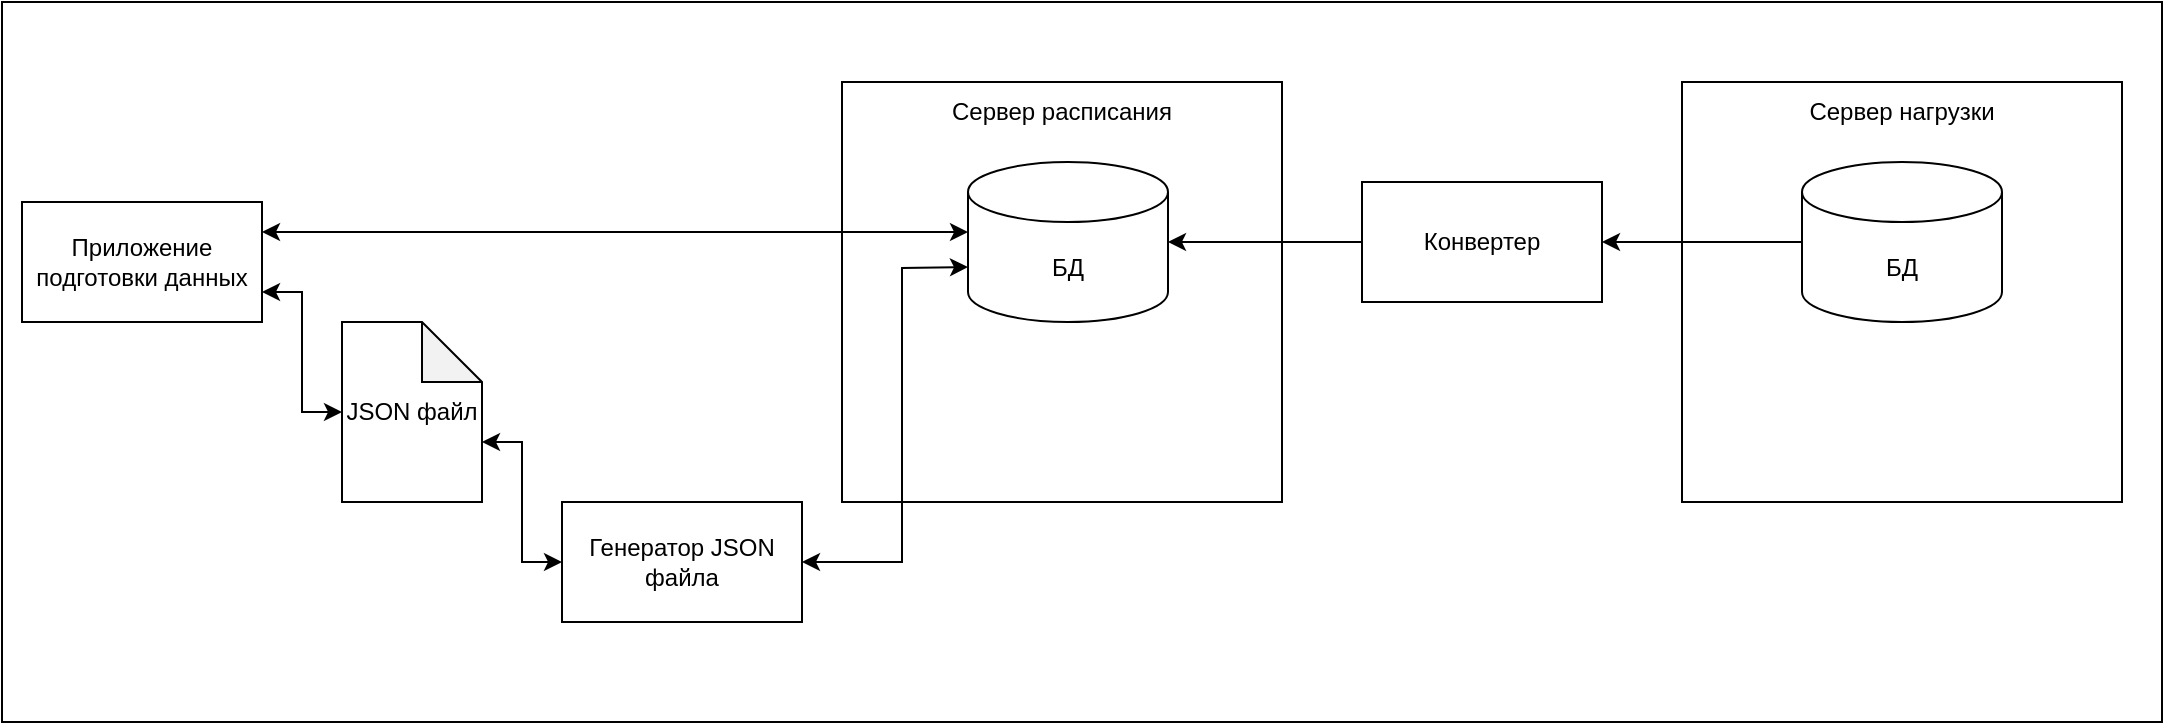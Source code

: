<mxfile version="21.3.0" type="device">
  <diagram id="l0aQ-iU4hveuuM-MOld8" name="Страница 1">
    <mxGraphModel dx="765" dy="386" grid="1" gridSize="10" guides="1" tooltips="1" connect="1" arrows="1" fold="1" page="1" pageScale="1" pageWidth="827" pageHeight="1169" math="0" shadow="0">
      <root>
        <mxCell id="0" />
        <mxCell id="1" parent="0" />
        <mxCell id="-jZ8-_yOH9nXR16n3Sab-22" value="" style="rounded=0;whiteSpace=wrap;html=1;" vertex="1" parent="1">
          <mxGeometry width="1080" height="360" as="geometry" />
        </mxCell>
        <mxCell id="-jZ8-_yOH9nXR16n3Sab-8" value="" style="rounded=0;whiteSpace=wrap;html=1;" vertex="1" parent="1">
          <mxGeometry x="840" y="40" width="220" height="210" as="geometry" />
        </mxCell>
        <mxCell id="-jZ8-_yOH9nXR16n3Sab-7" value="" style="rounded=0;whiteSpace=wrap;html=1;align=left;" vertex="1" parent="1">
          <mxGeometry x="420" y="40" width="220" height="210" as="geometry" />
        </mxCell>
        <mxCell id="-jZ8-_yOH9nXR16n3Sab-1" value="Приложение подготовки данных" style="rounded=0;whiteSpace=wrap;html=1;" vertex="1" parent="1">
          <mxGeometry x="10" y="100" width="120" height="60" as="geometry" />
        </mxCell>
        <mxCell id="-jZ8-_yOH9nXR16n3Sab-3" value="Генератор JSON файла" style="rounded=0;whiteSpace=wrap;html=1;" vertex="1" parent="1">
          <mxGeometry x="280" y="250" width="120" height="60" as="geometry" />
        </mxCell>
        <mxCell id="-jZ8-_yOH9nXR16n3Sab-4" value="БД" style="shape=cylinder3;whiteSpace=wrap;html=1;boundedLbl=1;backgroundOutline=1;size=15;" vertex="1" parent="1">
          <mxGeometry x="483" y="80" width="100" height="80" as="geometry" />
        </mxCell>
        <mxCell id="-jZ8-_yOH9nXR16n3Sab-5" value="Конвертер" style="rounded=0;whiteSpace=wrap;html=1;" vertex="1" parent="1">
          <mxGeometry x="680" y="90" width="120" height="60" as="geometry" />
        </mxCell>
        <mxCell id="-jZ8-_yOH9nXR16n3Sab-6" value="БД" style="shape=cylinder3;whiteSpace=wrap;html=1;boundedLbl=1;backgroundOutline=1;size=15;" vertex="1" parent="1">
          <mxGeometry x="900" y="80" width="100" height="80" as="geometry" />
        </mxCell>
        <mxCell id="-jZ8-_yOH9nXR16n3Sab-9" value="JSON файл" style="shape=note;whiteSpace=wrap;html=1;backgroundOutline=1;darkOpacity=0.05;" vertex="1" parent="1">
          <mxGeometry x="170" y="160" width="70" height="90" as="geometry" />
        </mxCell>
        <mxCell id="-jZ8-_yOH9nXR16n3Sab-10" value="" style="endArrow=classic;startArrow=classic;html=1;rounded=0;exitX=1;exitY=0.25;exitDx=0;exitDy=0;entryX=0;entryY=0.438;entryDx=0;entryDy=0;entryPerimeter=0;" edge="1" parent="1" source="-jZ8-_yOH9nXR16n3Sab-1" target="-jZ8-_yOH9nXR16n3Sab-4">
          <mxGeometry width="50" height="50" relative="1" as="geometry">
            <mxPoint x="230" y="260" as="sourcePoint" />
            <mxPoint x="280" y="210" as="targetPoint" />
          </mxGeometry>
        </mxCell>
        <mxCell id="-jZ8-_yOH9nXR16n3Sab-11" value="" style="endArrow=classic;startArrow=classic;html=1;rounded=0;entryX=1;entryY=0.75;entryDx=0;entryDy=0;exitX=0;exitY=0.5;exitDx=0;exitDy=0;exitPerimeter=0;" edge="1" parent="1" source="-jZ8-_yOH9nXR16n3Sab-9" target="-jZ8-_yOH9nXR16n3Sab-1">
          <mxGeometry width="50" height="50" relative="1" as="geometry">
            <mxPoint x="230" y="260" as="sourcePoint" />
            <mxPoint x="280" y="210" as="targetPoint" />
            <Array as="points">
              <mxPoint x="150" y="205" />
              <mxPoint x="150" y="145" />
            </Array>
          </mxGeometry>
        </mxCell>
        <mxCell id="-jZ8-_yOH9nXR16n3Sab-12" value="" style="endArrow=classic;startArrow=classic;html=1;rounded=0;entryX=0;entryY=0;entryDx=70;entryDy=60;entryPerimeter=0;exitX=0;exitY=0.5;exitDx=0;exitDy=0;" edge="1" parent="1" source="-jZ8-_yOH9nXR16n3Sab-3" target="-jZ8-_yOH9nXR16n3Sab-9">
          <mxGeometry width="50" height="50" relative="1" as="geometry">
            <mxPoint x="230" y="260" as="sourcePoint" />
            <mxPoint x="280" y="210" as="targetPoint" />
            <Array as="points">
              <mxPoint x="260" y="280" />
              <mxPoint x="260" y="220" />
            </Array>
          </mxGeometry>
        </mxCell>
        <mxCell id="-jZ8-_yOH9nXR16n3Sab-13" value="" style="endArrow=classic;startArrow=classic;html=1;rounded=0;entryX=0;entryY=0;entryDx=0;entryDy=52.5;entryPerimeter=0;exitX=1;exitY=0.5;exitDx=0;exitDy=0;" edge="1" parent="1" source="-jZ8-_yOH9nXR16n3Sab-3" target="-jZ8-_yOH9nXR16n3Sab-4">
          <mxGeometry width="50" height="50" relative="1" as="geometry">
            <mxPoint x="230" y="260" as="sourcePoint" />
            <mxPoint x="280" y="210" as="targetPoint" />
            <Array as="points">
              <mxPoint x="450" y="280" />
              <mxPoint x="450" y="133" />
            </Array>
          </mxGeometry>
        </mxCell>
        <mxCell id="-jZ8-_yOH9nXR16n3Sab-14" value="Сервер расписания" style="text;html=1;strokeColor=none;fillColor=none;align=center;verticalAlign=middle;whiteSpace=wrap;rounded=0;" vertex="1" parent="1">
          <mxGeometry x="420" y="40" width="220" height="30" as="geometry" />
        </mxCell>
        <mxCell id="-jZ8-_yOH9nXR16n3Sab-15" value="Сервер нагрузки" style="text;html=1;strokeColor=none;fillColor=none;align=center;verticalAlign=middle;whiteSpace=wrap;rounded=0;" vertex="1" parent="1">
          <mxGeometry x="840" y="40" width="220" height="30" as="geometry" />
        </mxCell>
        <mxCell id="-jZ8-_yOH9nXR16n3Sab-16" value="" style="endArrow=classic;html=1;rounded=0;entryX=1;entryY=0.5;entryDx=0;entryDy=0;exitX=0;exitY=0.5;exitDx=0;exitDy=0;exitPerimeter=0;" edge="1" parent="1" source="-jZ8-_yOH9nXR16n3Sab-6" target="-jZ8-_yOH9nXR16n3Sab-5">
          <mxGeometry width="50" height="50" relative="1" as="geometry">
            <mxPoint x="840" y="260" as="sourcePoint" />
            <mxPoint x="890" y="210" as="targetPoint" />
          </mxGeometry>
        </mxCell>
        <mxCell id="-jZ8-_yOH9nXR16n3Sab-17" value="" style="endArrow=classic;html=1;rounded=0;entryX=1;entryY=0.5;entryDx=0;entryDy=0;entryPerimeter=0;exitX=0;exitY=0.5;exitDx=0;exitDy=0;" edge="1" parent="1" source="-jZ8-_yOH9nXR16n3Sab-5" target="-jZ8-_yOH9nXR16n3Sab-4">
          <mxGeometry width="50" height="50" relative="1" as="geometry">
            <mxPoint x="840" y="260" as="sourcePoint" />
            <mxPoint x="890" y="210" as="targetPoint" />
          </mxGeometry>
        </mxCell>
      </root>
    </mxGraphModel>
  </diagram>
</mxfile>
